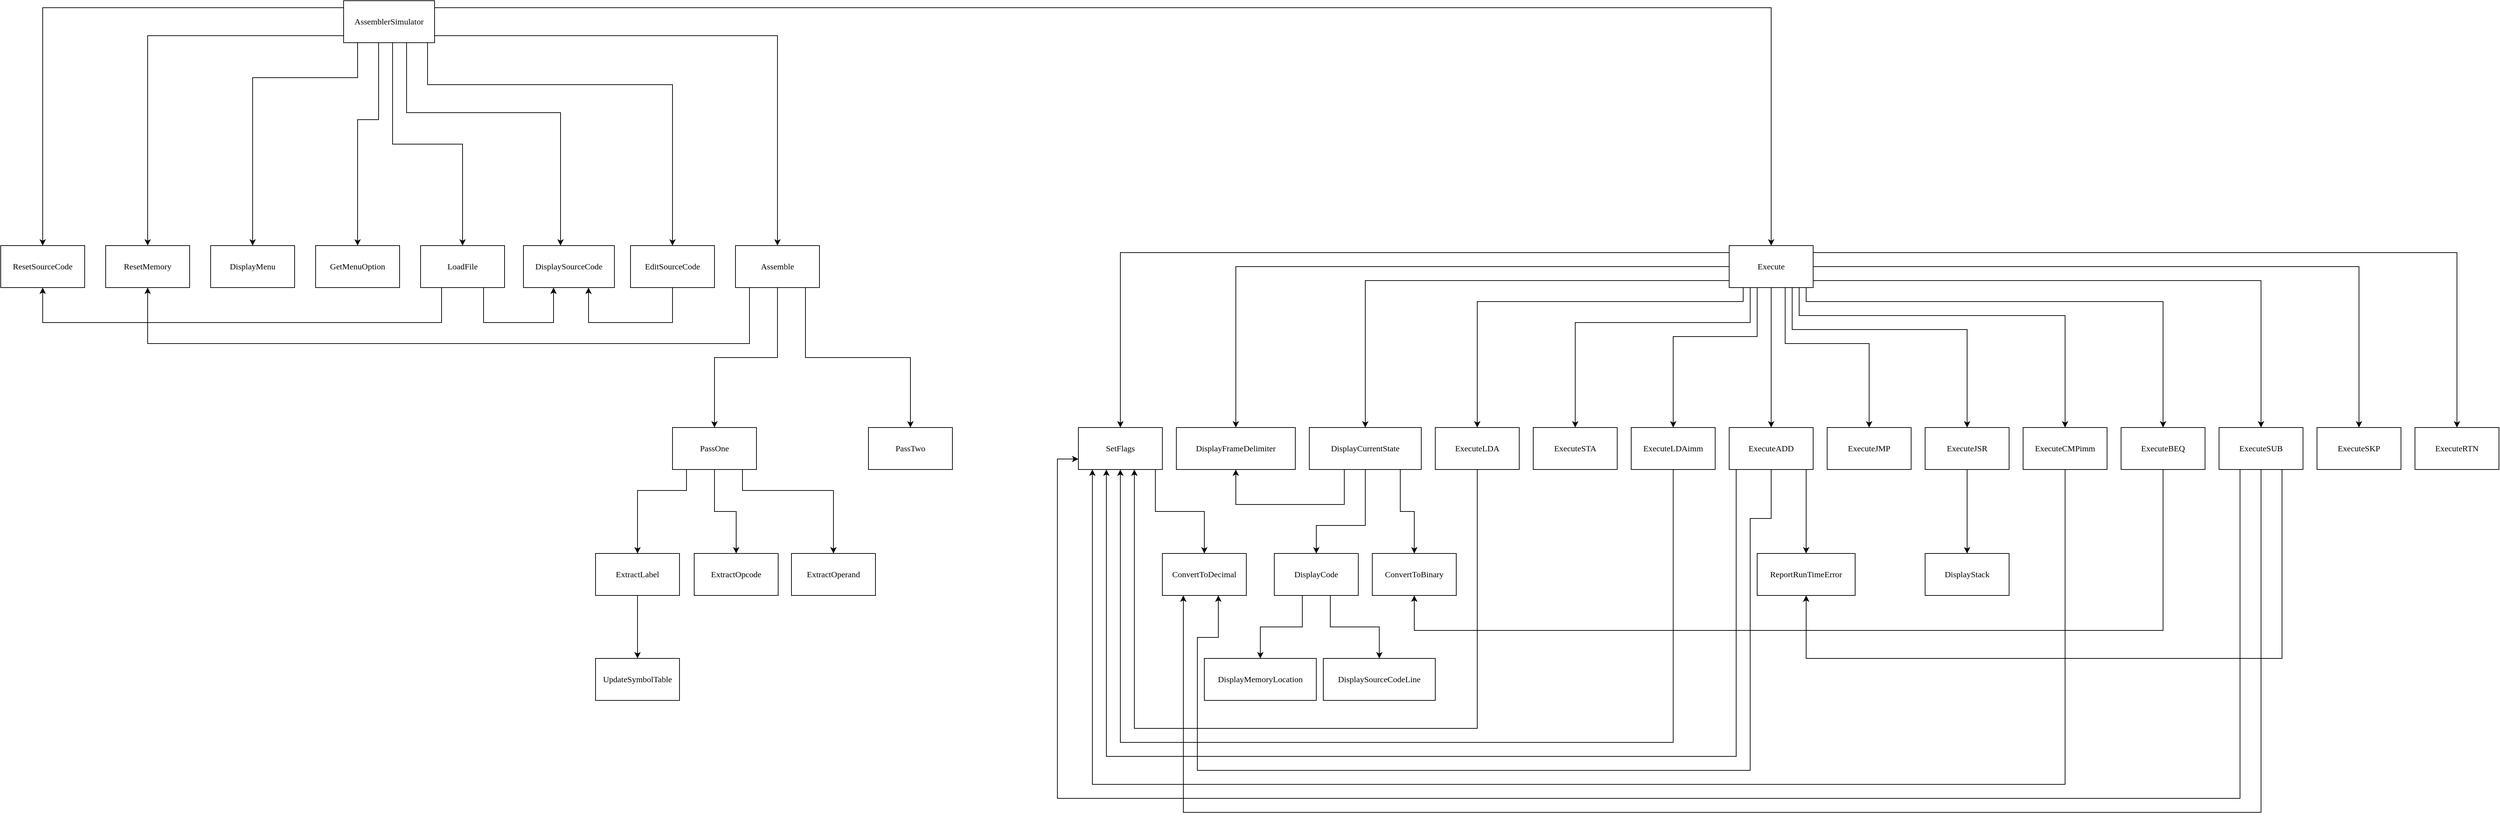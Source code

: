 <mxfile version="21.1.2" type="device">
  <diagram name="Page-1" id="bZ3-UlI_hQohyZicIiZp">
    <mxGraphModel dx="1295" dy="2584" grid="1" gridSize="10" guides="1" tooltips="1" connect="1" arrows="1" fold="1" page="1" pageScale="1" pageWidth="827" pageHeight="1169" math="0" shadow="0">
      <root>
        <mxCell id="0" />
        <mxCell id="1" parent="0" />
        <mxCell id="lhGBUYHMl0y7ZSXnE7WN-14" style="edgeStyle=orthogonalEdgeStyle;rounded=0;orthogonalLoop=1;jettySize=auto;html=1;entryX=0.5;entryY=0;entryDx=0;entryDy=0;" parent="1" source="tzjIKLnI3NLbFgxXQfzE-2" target="tzjIKLnI3NLbFgxXQfzE-4" edge="1">
          <mxGeometry relative="1" as="geometry">
            <mxPoint x="1200" y="-440" as="targetPoint" />
            <Array as="points">
              <mxPoint x="760" y="-540" />
            </Array>
          </mxGeometry>
        </mxCell>
        <mxCell id="lhGBUYHMl0y7ZSXnE7WN-15" style="edgeStyle=orthogonalEdgeStyle;rounded=0;orthogonalLoop=1;jettySize=auto;html=1;entryX=0.5;entryY=0;entryDx=0;entryDy=0;" parent="1" source="tzjIKLnI3NLbFgxXQfzE-2" target="tzjIKLnI3NLbFgxXQfzE-5" edge="1">
          <mxGeometry relative="1" as="geometry">
            <Array as="points">
              <mxPoint x="910" y="-500" />
            </Array>
          </mxGeometry>
        </mxCell>
        <mxCell id="lhGBUYHMl0y7ZSXnE7WN-16" style="edgeStyle=orthogonalEdgeStyle;rounded=0;orthogonalLoop=1;jettySize=auto;html=1;entryX=0.5;entryY=0;entryDx=0;entryDy=0;" parent="1" source="tzjIKLnI3NLbFgxXQfzE-2" target="tzjIKLnI3NLbFgxXQfzE-7" edge="1">
          <mxGeometry relative="1" as="geometry">
            <Array as="points">
              <mxPoint x="1210" y="-440" />
              <mxPoint x="1060" y="-440" />
            </Array>
          </mxGeometry>
        </mxCell>
        <mxCell id="lhGBUYHMl0y7ZSXnE7WN-17" style="edgeStyle=orthogonalEdgeStyle;rounded=0;orthogonalLoop=1;jettySize=auto;html=1;entryX=0.5;entryY=0;entryDx=0;entryDy=0;" parent="1" source="tzjIKLnI3NLbFgxXQfzE-2" target="tzjIKLnI3NLbFgxXQfzE-9" edge="1">
          <mxGeometry relative="1" as="geometry">
            <Array as="points">
              <mxPoint x="1240" y="-380" />
              <mxPoint x="1210" y="-380" />
            </Array>
          </mxGeometry>
        </mxCell>
        <mxCell id="lhGBUYHMl0y7ZSXnE7WN-18" style="edgeStyle=orthogonalEdgeStyle;rounded=0;orthogonalLoop=1;jettySize=auto;html=1;entryX=0.5;entryY=0;entryDx=0;entryDy=0;" parent="1" source="tzjIKLnI3NLbFgxXQfzE-2" target="tzjIKLnI3NLbFgxXQfzE-11" edge="1">
          <mxGeometry relative="1" as="geometry">
            <Array as="points">
              <mxPoint x="1260" y="-345" />
              <mxPoint x="1360" y="-345" />
            </Array>
          </mxGeometry>
        </mxCell>
        <mxCell id="lhGBUYHMl0y7ZSXnE7WN-19" style="edgeStyle=orthogonalEdgeStyle;rounded=0;orthogonalLoop=1;jettySize=auto;html=1;" parent="1" source="tzjIKLnI3NLbFgxXQfzE-2" edge="1">
          <mxGeometry relative="1" as="geometry">
            <mxPoint x="1500" y="-200" as="targetPoint" />
            <Array as="points">
              <mxPoint x="1280" y="-390" />
              <mxPoint x="1500" y="-390" />
            </Array>
          </mxGeometry>
        </mxCell>
        <mxCell id="lhGBUYHMl0y7ZSXnE7WN-20" style="edgeStyle=orthogonalEdgeStyle;rounded=0;orthogonalLoop=1;jettySize=auto;html=1;entryX=0.5;entryY=0;entryDx=0;entryDy=0;" parent="1" source="tzjIKLnI3NLbFgxXQfzE-2" target="tzjIKLnI3NLbFgxXQfzE-23" edge="1">
          <mxGeometry relative="1" as="geometry">
            <mxPoint x="1560" y="-380" as="targetPoint" />
            <Array as="points">
              <mxPoint x="1310" y="-430" />
              <mxPoint x="1660" y="-430" />
            </Array>
          </mxGeometry>
        </mxCell>
        <mxCell id="lhGBUYHMl0y7ZSXnE7WN-22" style="edgeStyle=orthogonalEdgeStyle;rounded=0;orthogonalLoop=1;jettySize=auto;html=1;entryX=0.5;entryY=0;entryDx=0;entryDy=0;" parent="1" source="tzjIKLnI3NLbFgxXQfzE-2" target="tzjIKLnI3NLbFgxXQfzE-26" edge="1">
          <mxGeometry relative="1" as="geometry">
            <Array as="points">
              <mxPoint x="1810" y="-500" />
            </Array>
          </mxGeometry>
        </mxCell>
        <mxCell id="vyoLGwG-AZZ3RjHnhdR7-1" style="edgeStyle=orthogonalEdgeStyle;rounded=0;orthogonalLoop=1;jettySize=auto;html=1;entryX=0.5;entryY=0;entryDx=0;entryDy=0;" edge="1" parent="1" source="tzjIKLnI3NLbFgxXQfzE-2" target="lhGBUYHMl0y7ZSXnE7WN-25">
          <mxGeometry relative="1" as="geometry">
            <mxPoint x="3232.353" y="-520" as="targetPoint" />
            <Array as="points">
              <mxPoint x="3230" y="-540" />
            </Array>
          </mxGeometry>
        </mxCell>
        <mxCell id="tzjIKLnI3NLbFgxXQfzE-2" value="AssemblerSimulator" style="rounded=1;whiteSpace=wrap;html=1;arcSize=0;fontSize=12;fontFamily=Verdana;" parent="1" vertex="1">
          <mxGeometry x="1190" y="-550" width="130" height="60" as="geometry" />
        </mxCell>
        <mxCell id="tzjIKLnI3NLbFgxXQfzE-4" value="ResetSourceCode" style="rounded=1;whiteSpace=wrap;html=1;arcSize=0;fontSize=12;fontFamily=Verdana;" parent="1" vertex="1">
          <mxGeometry x="700" y="-200" width="120" height="60" as="geometry" />
        </mxCell>
        <mxCell id="tzjIKLnI3NLbFgxXQfzE-5" value="ResetMemory" style="rounded=1;whiteSpace=wrap;html=1;arcSize=0;fontSize=12;fontFamily=Verdana;" parent="1" vertex="1">
          <mxGeometry x="850" y="-200" width="120" height="60" as="geometry" />
        </mxCell>
        <mxCell id="tzjIKLnI3NLbFgxXQfzE-7" value="DisplayMenu" style="rounded=1;whiteSpace=wrap;html=1;arcSize=0;fontSize=12;fontFamily=Verdana;" parent="1" vertex="1">
          <mxGeometry x="1000" y="-200" width="120" height="60" as="geometry" />
        </mxCell>
        <mxCell id="tzjIKLnI3NLbFgxXQfzE-9" value="GetMenuOption" style="rounded=1;whiteSpace=wrap;html=1;arcSize=0;fontSize=12;fontFamily=Verdana;" parent="1" vertex="1">
          <mxGeometry x="1150" y="-200" width="120" height="60" as="geometry" />
        </mxCell>
        <mxCell id="tzjIKLnI3NLbFgxXQfzE-16" style="edgeStyle=orthogonalEdgeStyle;rounded=0;orthogonalLoop=1;jettySize=auto;html=1;entryX=0.5;entryY=1;entryDx=0;entryDy=0;" parent="1" source="tzjIKLnI3NLbFgxXQfzE-11" target="tzjIKLnI3NLbFgxXQfzE-4" edge="1">
          <mxGeometry relative="1" as="geometry">
            <Array as="points">
              <mxPoint x="1330" y="-90" />
              <mxPoint x="760" y="-90" />
            </Array>
          </mxGeometry>
        </mxCell>
        <mxCell id="tzjIKLnI3NLbFgxXQfzE-22" style="edgeStyle=orthogonalEdgeStyle;rounded=0;orthogonalLoop=1;jettySize=auto;html=1;" parent="1" source="tzjIKLnI3NLbFgxXQfzE-11" target="tzjIKLnI3NLbFgxXQfzE-20" edge="1">
          <mxGeometry relative="1" as="geometry">
            <mxPoint x="1380" y="-40" as="targetPoint" />
            <Array as="points">
              <mxPoint x="1390" y="-90" />
              <mxPoint x="1490" y="-90" />
            </Array>
          </mxGeometry>
        </mxCell>
        <mxCell id="tzjIKLnI3NLbFgxXQfzE-11" value="LoadFile" style="rounded=1;whiteSpace=wrap;html=1;arcSize=0;fontSize=12;fontFamily=Verdana;" parent="1" vertex="1">
          <mxGeometry x="1300" y="-200" width="120" height="60" as="geometry" />
        </mxCell>
        <mxCell id="tzjIKLnI3NLbFgxXQfzE-20" value="DisplaySourceCode" style="rounded=1;whiteSpace=wrap;html=1;arcSize=0;fontSize=12;fontFamily=Verdana;" parent="1" vertex="1">
          <mxGeometry x="1447" y="-200" width="130" height="60" as="geometry" />
        </mxCell>
        <mxCell id="tzjIKLnI3NLbFgxXQfzE-25" style="edgeStyle=orthogonalEdgeStyle;rounded=0;orthogonalLoop=1;jettySize=auto;html=1;" parent="1" source="tzjIKLnI3NLbFgxXQfzE-23" target="tzjIKLnI3NLbFgxXQfzE-20" edge="1">
          <mxGeometry relative="1" as="geometry">
            <mxPoint x="1530" y="-130" as="targetPoint" />
            <Array as="points">
              <mxPoint x="1660" y="-90" />
              <mxPoint x="1540" y="-90" />
            </Array>
          </mxGeometry>
        </mxCell>
        <mxCell id="tzjIKLnI3NLbFgxXQfzE-23" value="EditSourceCode" style="rounded=1;whiteSpace=wrap;html=1;arcSize=0;fontSize=12;fontFamily=Verdana;" parent="1" vertex="1">
          <mxGeometry x="1600" y="-200" width="120" height="60" as="geometry" />
        </mxCell>
        <mxCell id="tzjIKLnI3NLbFgxXQfzE-28" style="edgeStyle=orthogonalEdgeStyle;rounded=0;orthogonalLoop=1;jettySize=auto;html=1;entryX=0.5;entryY=1;entryDx=0;entryDy=0;" parent="1" source="tzjIKLnI3NLbFgxXQfzE-26" target="tzjIKLnI3NLbFgxXQfzE-5" edge="1">
          <mxGeometry relative="1" as="geometry">
            <Array as="points">
              <mxPoint x="1770" y="-60" />
              <mxPoint x="910" y="-60" />
            </Array>
            <mxPoint x="904" y="-110" as="targetPoint" />
          </mxGeometry>
        </mxCell>
        <mxCell id="tzjIKLnI3NLbFgxXQfzE-29" style="edgeStyle=orthogonalEdgeStyle;rounded=0;orthogonalLoop=1;jettySize=auto;html=1;entryX=0.5;entryY=0;entryDx=0;entryDy=0;" parent="1" source="tzjIKLnI3NLbFgxXQfzE-26" target="tzjIKLnI3NLbFgxXQfzE-30" edge="1">
          <mxGeometry relative="1" as="geometry">
            <mxPoint x="1830" y="310" as="targetPoint" />
          </mxGeometry>
        </mxCell>
        <mxCell id="tzjIKLnI3NLbFgxXQfzE-42" style="edgeStyle=orthogonalEdgeStyle;rounded=0;orthogonalLoop=1;jettySize=auto;html=1;" parent="1" source="tzjIKLnI3NLbFgxXQfzE-26" target="tzjIKLnI3NLbFgxXQfzE-41" edge="1">
          <mxGeometry relative="1" as="geometry">
            <Array as="points">
              <mxPoint x="1850" y="-40" />
              <mxPoint x="2000" y="-40" />
            </Array>
          </mxGeometry>
        </mxCell>
        <mxCell id="tzjIKLnI3NLbFgxXQfzE-26" value="Assemble" style="rounded=1;whiteSpace=wrap;html=1;arcSize=0;fontSize=12;fontFamily=Verdana;" parent="1" vertex="1">
          <mxGeometry x="1750" y="-200" width="120" height="60" as="geometry" />
        </mxCell>
        <mxCell id="tzjIKLnI3NLbFgxXQfzE-31" style="edgeStyle=orthogonalEdgeStyle;rounded=0;orthogonalLoop=1;jettySize=auto;html=1;entryX=0.5;entryY=0;entryDx=0;entryDy=0;" parent="1" source="tzjIKLnI3NLbFgxXQfzE-30" edge="1" target="tzjIKLnI3NLbFgxXQfzE-32">
          <mxGeometry relative="1" as="geometry">
            <mxPoint x="1600" y="240" as="targetPoint" />
            <Array as="points">
              <mxPoint x="1680" y="150" />
              <mxPoint x="1610" y="150" />
            </Array>
          </mxGeometry>
        </mxCell>
        <mxCell id="tzjIKLnI3NLbFgxXQfzE-35" style="edgeStyle=orthogonalEdgeStyle;rounded=0;orthogonalLoop=1;jettySize=auto;html=1;entryX=0.5;entryY=0;entryDx=0;entryDy=0;" parent="1" source="tzjIKLnI3NLbFgxXQfzE-30" target="tzjIKLnI3NLbFgxXQfzE-36" edge="1">
          <mxGeometry relative="1" as="geometry">
            <mxPoint x="1750" y="230" as="targetPoint" />
          </mxGeometry>
        </mxCell>
        <mxCell id="tzjIKLnI3NLbFgxXQfzE-37" style="edgeStyle=orthogonalEdgeStyle;rounded=0;orthogonalLoop=1;jettySize=auto;html=1;entryX=0.5;entryY=0;entryDx=0;entryDy=0;" parent="1" source="tzjIKLnI3NLbFgxXQfzE-30" target="tzjIKLnI3NLbFgxXQfzE-38" edge="1">
          <mxGeometry relative="1" as="geometry">
            <mxPoint x="1880" y="230" as="targetPoint" />
            <Array as="points">
              <mxPoint x="1760" y="150" />
              <mxPoint x="1890" y="150" />
            </Array>
          </mxGeometry>
        </mxCell>
        <mxCell id="tzjIKLnI3NLbFgxXQfzE-30" value="PassOne" style="rounded=1;whiteSpace=wrap;html=1;arcSize=0;fontSize=12;fontFamily=Verdana;" parent="1" vertex="1">
          <mxGeometry x="1660" y="60" width="120" height="60" as="geometry" />
        </mxCell>
        <mxCell id="tzjIKLnI3NLbFgxXQfzE-33" style="edgeStyle=orthogonalEdgeStyle;rounded=0;orthogonalLoop=1;jettySize=auto;html=1;entryX=0.5;entryY=0;entryDx=0;entryDy=0;" parent="1" source="tzjIKLnI3NLbFgxXQfzE-32" target="tzjIKLnI3NLbFgxXQfzE-34" edge="1">
          <mxGeometry relative="1" as="geometry">
            <mxPoint x="1610" y="350" as="targetPoint" />
          </mxGeometry>
        </mxCell>
        <mxCell id="tzjIKLnI3NLbFgxXQfzE-32" value="ExtractLabel" style="rounded=1;whiteSpace=wrap;html=1;arcSize=0;fontSize=12;fontFamily=Verdana;" parent="1" vertex="1">
          <mxGeometry x="1550" y="240" width="120" height="60" as="geometry" />
        </mxCell>
        <mxCell id="tzjIKLnI3NLbFgxXQfzE-34" value="UpdateSymbolTable" style="rounded=1;whiteSpace=wrap;html=1;arcSize=0;fontSize=12;fontFamily=Verdana;" parent="1" vertex="1">
          <mxGeometry x="1550" y="390" width="120" height="60" as="geometry" />
        </mxCell>
        <mxCell id="tzjIKLnI3NLbFgxXQfzE-36" value="ExtractOpcode" style="rounded=1;whiteSpace=wrap;html=1;arcSize=0;fontSize=12;fontFamily=Verdana;" parent="1" vertex="1">
          <mxGeometry x="1691" y="240" width="120" height="60" as="geometry" />
        </mxCell>
        <mxCell id="tzjIKLnI3NLbFgxXQfzE-38" value="ExtractOperand" style="rounded=1;whiteSpace=wrap;html=1;arcSize=0;fontSize=12;fontFamily=Verdana;" parent="1" vertex="1">
          <mxGeometry x="1830" y="240" width="120" height="60" as="geometry" />
        </mxCell>
        <mxCell id="tzjIKLnI3NLbFgxXQfzE-41" value="PassTwo" style="rounded=1;whiteSpace=wrap;html=1;arcSize=0;fontSize=12;fontFamily=Verdana;" parent="1" vertex="1">
          <mxGeometry x="1940" y="60" width="120" height="60" as="geometry" />
        </mxCell>
        <mxCell id="lhGBUYHMl0y7ZSXnE7WN-44" style="edgeStyle=orthogonalEdgeStyle;rounded=0;orthogonalLoop=1;jettySize=auto;html=1;entryX=0.5;entryY=0;entryDx=0;entryDy=0;" parent="1" source="lhGBUYHMl0y7ZSXnE7WN-25" target="lhGBUYHMl0y7ZSXnE7WN-26" edge="1">
          <mxGeometry relative="1" as="geometry">
            <mxPoint x="2290" y="-170" as="targetPoint" />
            <Array as="points">
              <mxPoint x="2300" y="-190" />
            </Array>
          </mxGeometry>
        </mxCell>
        <mxCell id="lhGBUYHMl0y7ZSXnE7WN-45" style="edgeStyle=orthogonalEdgeStyle;rounded=0;orthogonalLoop=1;jettySize=auto;html=1;entryX=0.5;entryY=0;entryDx=0;entryDy=0;" parent="1" source="lhGBUYHMl0y7ZSXnE7WN-25" target="lhGBUYHMl0y7ZSXnE7WN-27" edge="1">
          <mxGeometry relative="1" as="geometry">
            <mxPoint x="2450" y="-170" as="targetPoint" />
          </mxGeometry>
        </mxCell>
        <mxCell id="lhGBUYHMl0y7ZSXnE7WN-46" style="edgeStyle=orthogonalEdgeStyle;rounded=0;orthogonalLoop=1;jettySize=auto;html=1;" parent="1" source="lhGBUYHMl0y7ZSXnE7WN-25" target="lhGBUYHMl0y7ZSXnE7WN-28" edge="1">
          <mxGeometry relative="1" as="geometry">
            <mxPoint x="2600" y="-150" as="targetPoint" />
            <Array as="points">
              <mxPoint x="2650" y="-150" />
            </Array>
          </mxGeometry>
        </mxCell>
        <mxCell id="lhGBUYHMl0y7ZSXnE7WN-47" style="edgeStyle=orthogonalEdgeStyle;rounded=0;orthogonalLoop=1;jettySize=auto;html=1;" parent="1" source="lhGBUYHMl0y7ZSXnE7WN-25" target="lhGBUYHMl0y7ZSXnE7WN-30" edge="1">
          <mxGeometry relative="1" as="geometry">
            <Array as="points">
              <mxPoint x="3190" y="-120" />
              <mxPoint x="2810" y="-120" />
            </Array>
          </mxGeometry>
        </mxCell>
        <mxCell id="lhGBUYHMl0y7ZSXnE7WN-48" style="edgeStyle=orthogonalEdgeStyle;rounded=0;orthogonalLoop=1;jettySize=auto;html=1;" parent="1" source="lhGBUYHMl0y7ZSXnE7WN-25" target="lhGBUYHMl0y7ZSXnE7WN-31" edge="1">
          <mxGeometry relative="1" as="geometry">
            <Array as="points">
              <mxPoint x="3200" y="-90" />
              <mxPoint x="2950" y="-90" />
            </Array>
          </mxGeometry>
        </mxCell>
        <mxCell id="lhGBUYHMl0y7ZSXnE7WN-49" style="edgeStyle=orthogonalEdgeStyle;rounded=0;orthogonalLoop=1;jettySize=auto;html=1;entryX=0.5;entryY=0;entryDx=0;entryDy=0;" parent="1" source="lhGBUYHMl0y7ZSXnE7WN-25" target="lhGBUYHMl0y7ZSXnE7WN-32" edge="1">
          <mxGeometry relative="1" as="geometry">
            <Array as="points">
              <mxPoint x="3210" y="-70" />
              <mxPoint x="3090" y="-70" />
            </Array>
          </mxGeometry>
        </mxCell>
        <mxCell id="lhGBUYHMl0y7ZSXnE7WN-50" style="edgeStyle=orthogonalEdgeStyle;rounded=0;orthogonalLoop=1;jettySize=auto;html=1;entryX=0.5;entryY=0;entryDx=0;entryDy=0;" parent="1" source="lhGBUYHMl0y7ZSXnE7WN-25" target="lhGBUYHMl0y7ZSXnE7WN-33" edge="1">
          <mxGeometry relative="1" as="geometry" />
        </mxCell>
        <mxCell id="lhGBUYHMl0y7ZSXnE7WN-51" style="edgeStyle=orthogonalEdgeStyle;rounded=0;orthogonalLoop=1;jettySize=auto;html=1;" parent="1" source="lhGBUYHMl0y7ZSXnE7WN-25" target="lhGBUYHMl0y7ZSXnE7WN-34" edge="1">
          <mxGeometry relative="1" as="geometry">
            <Array as="points">
              <mxPoint x="3250" y="-60" />
              <mxPoint x="3370" y="-60" />
            </Array>
          </mxGeometry>
        </mxCell>
        <mxCell id="lhGBUYHMl0y7ZSXnE7WN-52" style="edgeStyle=orthogonalEdgeStyle;rounded=0;orthogonalLoop=1;jettySize=auto;html=1;" parent="1" source="lhGBUYHMl0y7ZSXnE7WN-25" target="lhGBUYHMl0y7ZSXnE7WN-35" edge="1">
          <mxGeometry relative="1" as="geometry">
            <Array as="points">
              <mxPoint x="3260" y="-80" />
              <mxPoint x="3510" y="-80" />
            </Array>
          </mxGeometry>
        </mxCell>
        <mxCell id="lhGBUYHMl0y7ZSXnE7WN-53" style="edgeStyle=orthogonalEdgeStyle;rounded=0;orthogonalLoop=1;jettySize=auto;html=1;" parent="1" source="lhGBUYHMl0y7ZSXnE7WN-25" target="lhGBUYHMl0y7ZSXnE7WN-36" edge="1">
          <mxGeometry relative="1" as="geometry">
            <Array as="points">
              <mxPoint x="3270" y="-100" />
              <mxPoint x="3650" y="-100" />
            </Array>
          </mxGeometry>
        </mxCell>
        <mxCell id="lhGBUYHMl0y7ZSXnE7WN-54" style="edgeStyle=orthogonalEdgeStyle;rounded=0;orthogonalLoop=1;jettySize=auto;html=1;" parent="1" source="lhGBUYHMl0y7ZSXnE7WN-25" target="lhGBUYHMl0y7ZSXnE7WN-37" edge="1">
          <mxGeometry relative="1" as="geometry">
            <Array as="points">
              <mxPoint x="3280" y="-120" />
              <mxPoint x="3790" y="-120" />
            </Array>
          </mxGeometry>
        </mxCell>
        <mxCell id="lhGBUYHMl0y7ZSXnE7WN-55" style="edgeStyle=orthogonalEdgeStyle;rounded=0;orthogonalLoop=1;jettySize=auto;html=1;entryX=0.5;entryY=0;entryDx=0;entryDy=0;" parent="1" source="lhGBUYHMl0y7ZSXnE7WN-25" target="lhGBUYHMl0y7ZSXnE7WN-38" edge="1">
          <mxGeometry relative="1" as="geometry">
            <Array as="points">
              <mxPoint x="3930" y="-150" />
            </Array>
          </mxGeometry>
        </mxCell>
        <mxCell id="lhGBUYHMl0y7ZSXnE7WN-56" style="edgeStyle=orthogonalEdgeStyle;rounded=0;orthogonalLoop=1;jettySize=auto;html=1;entryX=0.5;entryY=0;entryDx=0;entryDy=0;" parent="1" source="lhGBUYHMl0y7ZSXnE7WN-25" target="lhGBUYHMl0y7ZSXnE7WN-39" edge="1">
          <mxGeometry relative="1" as="geometry">
            <mxPoint x="4222.353" y="-170" as="targetPoint" />
            <Array as="points">
              <mxPoint x="4070" y="-170" />
            </Array>
          </mxGeometry>
        </mxCell>
        <mxCell id="lhGBUYHMl0y7ZSXnE7WN-58" style="edgeStyle=orthogonalEdgeStyle;rounded=0;orthogonalLoop=1;jettySize=auto;html=1;entryX=0.5;entryY=0;entryDx=0;entryDy=0;" parent="1" source="lhGBUYHMl0y7ZSXnE7WN-25" target="lhGBUYHMl0y7ZSXnE7WN-40" edge="1">
          <mxGeometry relative="1" as="geometry">
            <Array as="points">
              <mxPoint x="4210" y="-190" />
            </Array>
          </mxGeometry>
        </mxCell>
        <mxCell id="lhGBUYHMl0y7ZSXnE7WN-25" value="Execute" style="rounded=1;whiteSpace=wrap;html=1;arcSize=0;fontSize=12;fontFamily=Verdana;" parent="1" vertex="1">
          <mxGeometry x="3170" y="-200" width="120" height="60" as="geometry" />
        </mxCell>
        <mxCell id="lhGBUYHMl0y7ZSXnE7WN-43" style="edgeStyle=orthogonalEdgeStyle;rounded=0;orthogonalLoop=1;jettySize=auto;html=1;entryX=0.5;entryY=0;entryDx=0;entryDy=0;" parent="1" source="lhGBUYHMl0y7ZSXnE7WN-26" target="lhGBUYHMl0y7ZSXnE7WN-42" edge="1">
          <mxGeometry relative="1" as="geometry">
            <Array as="points">
              <mxPoint x="2350" y="180" />
              <mxPoint x="2420" y="180" />
            </Array>
          </mxGeometry>
        </mxCell>
        <mxCell id="lhGBUYHMl0y7ZSXnE7WN-26" value="SetFlags" style="rounded=1;whiteSpace=wrap;html=1;arcSize=0;fontSize=12;fontFamily=Verdana;" parent="1" vertex="1">
          <mxGeometry x="2240" y="60" width="120" height="60" as="geometry" />
        </mxCell>
        <mxCell id="lhGBUYHMl0y7ZSXnE7WN-27" value="DisplayFrameDelimiter" style="rounded=1;whiteSpace=wrap;html=1;arcSize=0;fontSize=12;fontFamily=Verdana;" parent="1" vertex="1">
          <mxGeometry x="2380" y="60" width="170" height="60" as="geometry" />
        </mxCell>
        <mxCell id="lhGBUYHMl0y7ZSXnE7WN-59" style="edgeStyle=orthogonalEdgeStyle;rounded=0;orthogonalLoop=1;jettySize=auto;html=1;entryX=0.5;entryY=0;entryDx=0;entryDy=0;" parent="1" source="lhGBUYHMl0y7ZSXnE7WN-28" target="lhGBUYHMl0y7ZSXnE7WN-60" edge="1">
          <mxGeometry relative="1" as="geometry">
            <mxPoint x="2650" y="250" as="targetPoint" />
            <Array as="points">
              <mxPoint x="2650" y="200" />
              <mxPoint x="2580" y="200" />
            </Array>
          </mxGeometry>
        </mxCell>
        <mxCell id="lhGBUYHMl0y7ZSXnE7WN-61" style="edgeStyle=orthogonalEdgeStyle;rounded=0;orthogonalLoop=1;jettySize=auto;html=1;entryX=0.5;entryY=0;entryDx=0;entryDy=0;" parent="1" source="lhGBUYHMl0y7ZSXnE7WN-28" target="lhGBUYHMl0y7ZSXnE7WN-62" edge="1">
          <mxGeometry relative="1" as="geometry">
            <mxPoint x="2690" y="200" as="targetPoint" />
            <Array as="points">
              <mxPoint x="2700" y="180" />
              <mxPoint x="2720" y="180" />
            </Array>
          </mxGeometry>
        </mxCell>
        <mxCell id="lhGBUYHMl0y7ZSXnE7WN-64" style="edgeStyle=orthogonalEdgeStyle;rounded=0;orthogonalLoop=1;jettySize=auto;html=1;entryX=0.5;entryY=1;entryDx=0;entryDy=0;" parent="1" source="lhGBUYHMl0y7ZSXnE7WN-28" target="lhGBUYHMl0y7ZSXnE7WN-27" edge="1">
          <mxGeometry relative="1" as="geometry">
            <Array as="points">
              <mxPoint x="2620" y="170" />
              <mxPoint x="2465" y="170" />
            </Array>
          </mxGeometry>
        </mxCell>
        <mxCell id="lhGBUYHMl0y7ZSXnE7WN-28" value="DisplayCurrentState" style="rounded=1;whiteSpace=wrap;html=1;arcSize=0;fontSize=12;fontFamily=Verdana;" parent="1" vertex="1">
          <mxGeometry x="2570" y="60" width="160" height="60" as="geometry" />
        </mxCell>
        <mxCell id="lhGBUYHMl0y7ZSXnE7WN-72" style="edgeStyle=orthogonalEdgeStyle;rounded=0;orthogonalLoop=1;jettySize=auto;html=1;" parent="1" source="lhGBUYHMl0y7ZSXnE7WN-30" edge="1">
          <mxGeometry relative="1" as="geometry">
            <mxPoint x="2320" y="120" as="targetPoint" />
            <Array as="points">
              <mxPoint x="2810" y="490" />
              <mxPoint x="2320" y="490" />
            </Array>
          </mxGeometry>
        </mxCell>
        <mxCell id="lhGBUYHMl0y7ZSXnE7WN-30" value="ExecuteLDA" style="rounded=1;whiteSpace=wrap;html=1;arcSize=0;fontSize=12;fontFamily=Verdana;" parent="1" vertex="1">
          <mxGeometry x="2750" y="60" width="120" height="60" as="geometry" />
        </mxCell>
        <mxCell id="lhGBUYHMl0y7ZSXnE7WN-31" value="ExecuteSTA" style="rounded=1;whiteSpace=wrap;html=1;arcSize=0;fontSize=12;fontFamily=Verdana;" parent="1" vertex="1">
          <mxGeometry x="2890" y="60" width="120" height="60" as="geometry" />
        </mxCell>
        <mxCell id="lhGBUYHMl0y7ZSXnE7WN-73" style="edgeStyle=orthogonalEdgeStyle;rounded=0;orthogonalLoop=1;jettySize=auto;html=1;" parent="1" source="lhGBUYHMl0y7ZSXnE7WN-32" edge="1">
          <mxGeometry relative="1" as="geometry">
            <mxPoint x="2300" y="120" as="targetPoint" />
            <Array as="points">
              <mxPoint x="3090" y="510" />
              <mxPoint x="2300" y="510" />
            </Array>
          </mxGeometry>
        </mxCell>
        <mxCell id="lhGBUYHMl0y7ZSXnE7WN-32" value="ExecuteLDAimm" style="rounded=1;whiteSpace=wrap;html=1;arcSize=0;fontSize=12;fontFamily=Verdana;" parent="1" vertex="1">
          <mxGeometry x="3030" y="60" width="120" height="60" as="geometry" />
        </mxCell>
        <mxCell id="lhGBUYHMl0y7ZSXnE7WN-75" style="edgeStyle=orthogonalEdgeStyle;rounded=0;orthogonalLoop=1;jettySize=auto;html=1;entryX=0.5;entryY=0;entryDx=0;entryDy=0;" parent="1" source="lhGBUYHMl0y7ZSXnE7WN-33" target="lhGBUYHMl0y7ZSXnE7WN-74" edge="1">
          <mxGeometry relative="1" as="geometry">
            <Array as="points">
              <mxPoint x="3280" y="210" />
              <mxPoint x="3280" y="210" />
            </Array>
          </mxGeometry>
        </mxCell>
        <mxCell id="lhGBUYHMl0y7ZSXnE7WN-77" style="edgeStyle=orthogonalEdgeStyle;rounded=0;orthogonalLoop=1;jettySize=auto;html=1;" parent="1" source="lhGBUYHMl0y7ZSXnE7WN-33" target="lhGBUYHMl0y7ZSXnE7WN-26" edge="1">
          <mxGeometry relative="1" as="geometry">
            <mxPoint x="3190" y="122" as="sourcePoint" />
            <Array as="points">
              <mxPoint x="3180" y="530" />
              <mxPoint x="2280" y="530" />
            </Array>
          </mxGeometry>
        </mxCell>
        <mxCell id="lhGBUYHMl0y7ZSXnE7WN-80" style="edgeStyle=orthogonalEdgeStyle;rounded=0;orthogonalLoop=1;jettySize=auto;html=1;exitX=0.5;exitY=1;exitDx=0;exitDy=0;" parent="1" source="lhGBUYHMl0y7ZSXnE7WN-33" target="lhGBUYHMl0y7ZSXnE7WN-42" edge="1">
          <mxGeometry relative="1" as="geometry">
            <mxPoint x="2450" y="320" as="targetPoint" />
            <Array as="points">
              <mxPoint x="3230" y="190" />
              <mxPoint x="3200" y="190" />
              <mxPoint x="3200" y="550" />
              <mxPoint x="2410" y="550" />
              <mxPoint x="2410" y="360" />
              <mxPoint x="2440" y="360" />
            </Array>
          </mxGeometry>
        </mxCell>
        <mxCell id="lhGBUYHMl0y7ZSXnE7WN-33" value="ExecuteADD" style="rounded=1;whiteSpace=wrap;html=1;arcSize=0;fontSize=12;fontFamily=Verdana;" parent="1" vertex="1">
          <mxGeometry x="3170" y="60" width="120" height="60" as="geometry" />
        </mxCell>
        <mxCell id="lhGBUYHMl0y7ZSXnE7WN-34" value="ExecuteJMP" style="rounded=1;whiteSpace=wrap;html=1;arcSize=0;fontSize=12;fontFamily=Verdana;" parent="1" vertex="1">
          <mxGeometry x="3310" y="60" width="120" height="60" as="geometry" />
        </mxCell>
        <mxCell id="lhGBUYHMl0y7ZSXnE7WN-82" style="edgeStyle=orthogonalEdgeStyle;rounded=0;orthogonalLoop=1;jettySize=auto;html=1;entryX=0.5;entryY=0;entryDx=0;entryDy=0;" parent="1" source="lhGBUYHMl0y7ZSXnE7WN-35" target="lhGBUYHMl0y7ZSXnE7WN-81" edge="1">
          <mxGeometry relative="1" as="geometry" />
        </mxCell>
        <mxCell id="lhGBUYHMl0y7ZSXnE7WN-35" value="ExecuteJSR" style="rounded=1;whiteSpace=wrap;html=1;arcSize=0;fontSize=12;fontFamily=Verdana;" parent="1" vertex="1">
          <mxGeometry x="3450" y="60" width="120" height="60" as="geometry" />
        </mxCell>
        <mxCell id="lhGBUYHMl0y7ZSXnE7WN-83" style="edgeStyle=orthogonalEdgeStyle;rounded=0;orthogonalLoop=1;jettySize=auto;html=1;" parent="1" source="lhGBUYHMl0y7ZSXnE7WN-36" edge="1">
          <mxGeometry relative="1" as="geometry">
            <mxPoint x="2260" y="120" as="targetPoint" />
            <Array as="points">
              <mxPoint x="3650" y="570" />
              <mxPoint x="2260" y="570" />
              <mxPoint x="2260" y="120" />
            </Array>
          </mxGeometry>
        </mxCell>
        <mxCell id="lhGBUYHMl0y7ZSXnE7WN-36" value="ExecuteCMPimm" style="rounded=1;whiteSpace=wrap;html=1;arcSize=0;fontSize=12;fontFamily=Verdana;" parent="1" vertex="1">
          <mxGeometry x="3590" y="60" width="120" height="60" as="geometry" />
        </mxCell>
        <mxCell id="lhGBUYHMl0y7ZSXnE7WN-85" style="edgeStyle=orthogonalEdgeStyle;rounded=0;orthogonalLoop=1;jettySize=auto;html=1;entryX=0.5;entryY=1;entryDx=0;entryDy=0;" parent="1" source="lhGBUYHMl0y7ZSXnE7WN-37" target="lhGBUYHMl0y7ZSXnE7WN-62" edge="1">
          <mxGeometry relative="1" as="geometry">
            <mxPoint x="3790" y="360" as="targetPoint" />
            <Array as="points">
              <mxPoint x="3790" y="350" />
              <mxPoint x="2720" y="350" />
            </Array>
          </mxGeometry>
        </mxCell>
        <mxCell id="lhGBUYHMl0y7ZSXnE7WN-37" value="ExecuteBEQ" style="rounded=1;whiteSpace=wrap;html=1;arcSize=0;fontSize=12;fontFamily=Verdana;" parent="1" vertex="1">
          <mxGeometry x="3730" y="60" width="120" height="60" as="geometry" />
        </mxCell>
        <mxCell id="vyoLGwG-AZZ3RjHnhdR7-2" style="edgeStyle=orthogonalEdgeStyle;rounded=0;orthogonalLoop=1;jettySize=auto;html=1;entryX=0;entryY=0.75;entryDx=0;entryDy=0;" edge="1" parent="1" source="lhGBUYHMl0y7ZSXnE7WN-38" target="lhGBUYHMl0y7ZSXnE7WN-26">
          <mxGeometry relative="1" as="geometry">
            <mxPoint x="3900" y="610" as="targetPoint" />
            <Array as="points">
              <mxPoint x="3900" y="590" />
              <mxPoint x="2210" y="590" />
              <mxPoint x="2210" y="105" />
            </Array>
          </mxGeometry>
        </mxCell>
        <mxCell id="vyoLGwG-AZZ3RjHnhdR7-3" style="edgeStyle=orthogonalEdgeStyle;rounded=0;orthogonalLoop=1;jettySize=auto;html=1;entryX=0.25;entryY=1;entryDx=0;entryDy=0;" edge="1" parent="1" source="lhGBUYHMl0y7ZSXnE7WN-38" target="lhGBUYHMl0y7ZSXnE7WN-42">
          <mxGeometry relative="1" as="geometry">
            <mxPoint x="3930" y="620" as="targetPoint" />
            <Array as="points">
              <mxPoint x="3930" y="610" />
              <mxPoint x="2390" y="610" />
            </Array>
          </mxGeometry>
        </mxCell>
        <mxCell id="vyoLGwG-AZZ3RjHnhdR7-4" style="edgeStyle=orthogonalEdgeStyle;rounded=0;orthogonalLoop=1;jettySize=auto;html=1;entryX=0.5;entryY=1;entryDx=0;entryDy=0;" edge="1" parent="1" source="lhGBUYHMl0y7ZSXnE7WN-38" target="lhGBUYHMl0y7ZSXnE7WN-74">
          <mxGeometry relative="1" as="geometry">
            <mxPoint x="3960" y="390" as="targetPoint" />
            <Array as="points">
              <mxPoint x="3960" y="390" />
              <mxPoint x="3280" y="390" />
            </Array>
          </mxGeometry>
        </mxCell>
        <mxCell id="lhGBUYHMl0y7ZSXnE7WN-38" value="ExecuteSUB" style="rounded=1;whiteSpace=wrap;html=1;arcSize=0;fontSize=12;fontFamily=Verdana;" parent="1" vertex="1">
          <mxGeometry x="3870" y="60" width="120" height="60" as="geometry" />
        </mxCell>
        <mxCell id="lhGBUYHMl0y7ZSXnE7WN-39" value="ExecuteSKP" style="rounded=1;whiteSpace=wrap;html=1;arcSize=0;fontSize=12;fontFamily=Verdana;" parent="1" vertex="1">
          <mxGeometry x="4010" y="60" width="120" height="60" as="geometry" />
        </mxCell>
        <mxCell id="lhGBUYHMl0y7ZSXnE7WN-40" value="ExecuteRTN" style="rounded=1;whiteSpace=wrap;html=1;arcSize=0;fontSize=12;fontFamily=Verdana;" parent="1" vertex="1">
          <mxGeometry x="4150" y="60" width="120" height="60" as="geometry" />
        </mxCell>
        <mxCell id="lhGBUYHMl0y7ZSXnE7WN-42" value="ConvertToDecimal" style="rounded=1;whiteSpace=wrap;html=1;arcSize=0;fontSize=12;fontFamily=Verdana;" parent="1" vertex="1">
          <mxGeometry x="2360" y="240" width="120" height="60" as="geometry" />
        </mxCell>
        <mxCell id="lhGBUYHMl0y7ZSXnE7WN-68" style="edgeStyle=orthogonalEdgeStyle;rounded=0;orthogonalLoop=1;jettySize=auto;html=1;entryX=0.5;entryY=0;entryDx=0;entryDy=0;" parent="1" source="lhGBUYHMl0y7ZSXnE7WN-60" target="lhGBUYHMl0y7ZSXnE7WN-66" edge="1">
          <mxGeometry relative="1" as="geometry">
            <Array as="points">
              <mxPoint x="2560" y="345" />
              <mxPoint x="2500" y="345" />
            </Array>
          </mxGeometry>
        </mxCell>
        <mxCell id="lhGBUYHMl0y7ZSXnE7WN-70" style="edgeStyle=orthogonalEdgeStyle;rounded=0;orthogonalLoop=1;jettySize=auto;html=1;" parent="1" source="lhGBUYHMl0y7ZSXnE7WN-60" target="lhGBUYHMl0y7ZSXnE7WN-67" edge="1">
          <mxGeometry relative="1" as="geometry">
            <Array as="points">
              <mxPoint x="2600" y="345" />
              <mxPoint x="2670" y="345" />
            </Array>
          </mxGeometry>
        </mxCell>
        <mxCell id="lhGBUYHMl0y7ZSXnE7WN-60" value="DisplayCode" style="rounded=1;whiteSpace=wrap;html=1;arcSize=0;fontSize=12;fontFamily=Verdana;" parent="1" vertex="1">
          <mxGeometry x="2520" y="240" width="120" height="60" as="geometry" />
        </mxCell>
        <mxCell id="lhGBUYHMl0y7ZSXnE7WN-62" value="ConvertToBinary" style="rounded=1;whiteSpace=wrap;html=1;arcSize=0;fontSize=12;fontFamily=Verdana;" parent="1" vertex="1">
          <mxGeometry x="2660" y="240" width="120" height="60" as="geometry" />
        </mxCell>
        <mxCell id="lhGBUYHMl0y7ZSXnE7WN-66" value="DisplayMemoryLocation" style="rounded=1;whiteSpace=wrap;html=1;arcSize=0;fontSize=12;fontFamily=Verdana;" parent="1" vertex="1">
          <mxGeometry x="2420" y="390" width="160" height="60" as="geometry" />
        </mxCell>
        <mxCell id="lhGBUYHMl0y7ZSXnE7WN-67" value="DisplaySourceCodeLine" style="rounded=1;whiteSpace=wrap;html=1;arcSize=0;fontSize=12;fontFamily=Verdana;" parent="1" vertex="1">
          <mxGeometry x="2590" y="390" width="160" height="60" as="geometry" />
        </mxCell>
        <mxCell id="lhGBUYHMl0y7ZSXnE7WN-74" value="ReportRunTimeError" style="rounded=1;whiteSpace=wrap;html=1;arcSize=0;fontSize=12;fontFamily=Verdana;" parent="1" vertex="1">
          <mxGeometry x="3210" y="240" width="140" height="60" as="geometry" />
        </mxCell>
        <mxCell id="lhGBUYHMl0y7ZSXnE7WN-81" value="DisplayStack" style="rounded=1;whiteSpace=wrap;html=1;arcSize=0;fontSize=12;fontFamily=Verdana;" parent="1" vertex="1">
          <mxGeometry x="3450" y="240" width="120" height="60" as="geometry" />
        </mxCell>
      </root>
    </mxGraphModel>
  </diagram>
</mxfile>
